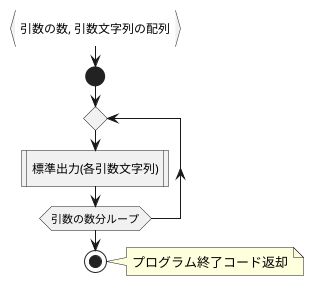 @startuml main
:引数の数, 引数文字列の配列}
start
repeat
  :標準出力(各引数文字列)|
repeat while (引数の数分ループ)
stop
note right
  プログラム終了コード返却
end note
@enduml
